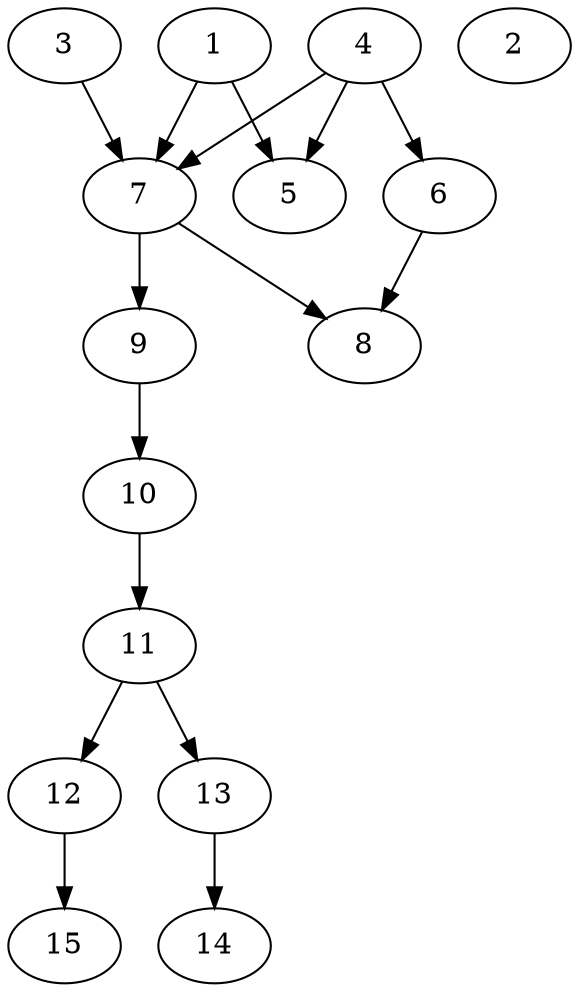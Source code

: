 // DAG automatically generated by daggen at Thu Oct  3 13:59:27 2019
// ./daggen --dot -n 15 --ccr 0.4 --fat 0.5 --regular 0.5 --density 0.7 --mindata 5242880 --maxdata 52428800 
digraph G {
  1 [size="58391040", alpha="0.15", expect_size="23356416"] 
  1 -> 5 [size ="23356416"]
  1 -> 7 [size ="23356416"]
  2 [size="93821440", alpha="0.11", expect_size="37528576"] 
  3 [size="50145280", alpha="0.07", expect_size="20058112"] 
  3 -> 7 [size ="20058112"]
  4 [size="79057920", alpha="0.00", expect_size="31623168"] 
  4 -> 5 [size ="31623168"]
  4 -> 6 [size ="31623168"]
  4 -> 7 [size ="31623168"]
  5 [size="125465600", alpha="0.04", expect_size="50186240"] 
  6 [size="13821440", alpha="0.05", expect_size="5528576"] 
  6 -> 8 [size ="5528576"]
  7 [size="74828800", alpha="0.15", expect_size="29931520"] 
  7 -> 8 [size ="29931520"]
  7 -> 9 [size ="29931520"]
  8 [size="41850880", alpha="0.10", expect_size="16740352"] 
  9 [size="30348800", alpha="0.17", expect_size="12139520"] 
  9 -> 10 [size ="12139520"]
  10 [size="33103360", alpha="0.05", expect_size="13241344"] 
  10 -> 11 [size ="13241344"]
  11 [size="93624320", alpha="0.08", expect_size="37449728"] 
  11 -> 12 [size ="37449728"]
  11 -> 13 [size ="37449728"]
  12 [size="62295040", alpha="0.01", expect_size="24918016"] 
  12 -> 15 [size ="24918016"]
  13 [size="128675840", alpha="0.00", expect_size="51470336"] 
  13 -> 14 [size ="51470336"]
  14 [size="49687040", alpha="0.04", expect_size="19874816"] 
  15 [size="51560960", alpha="0.16", expect_size="20624384"] 
}

